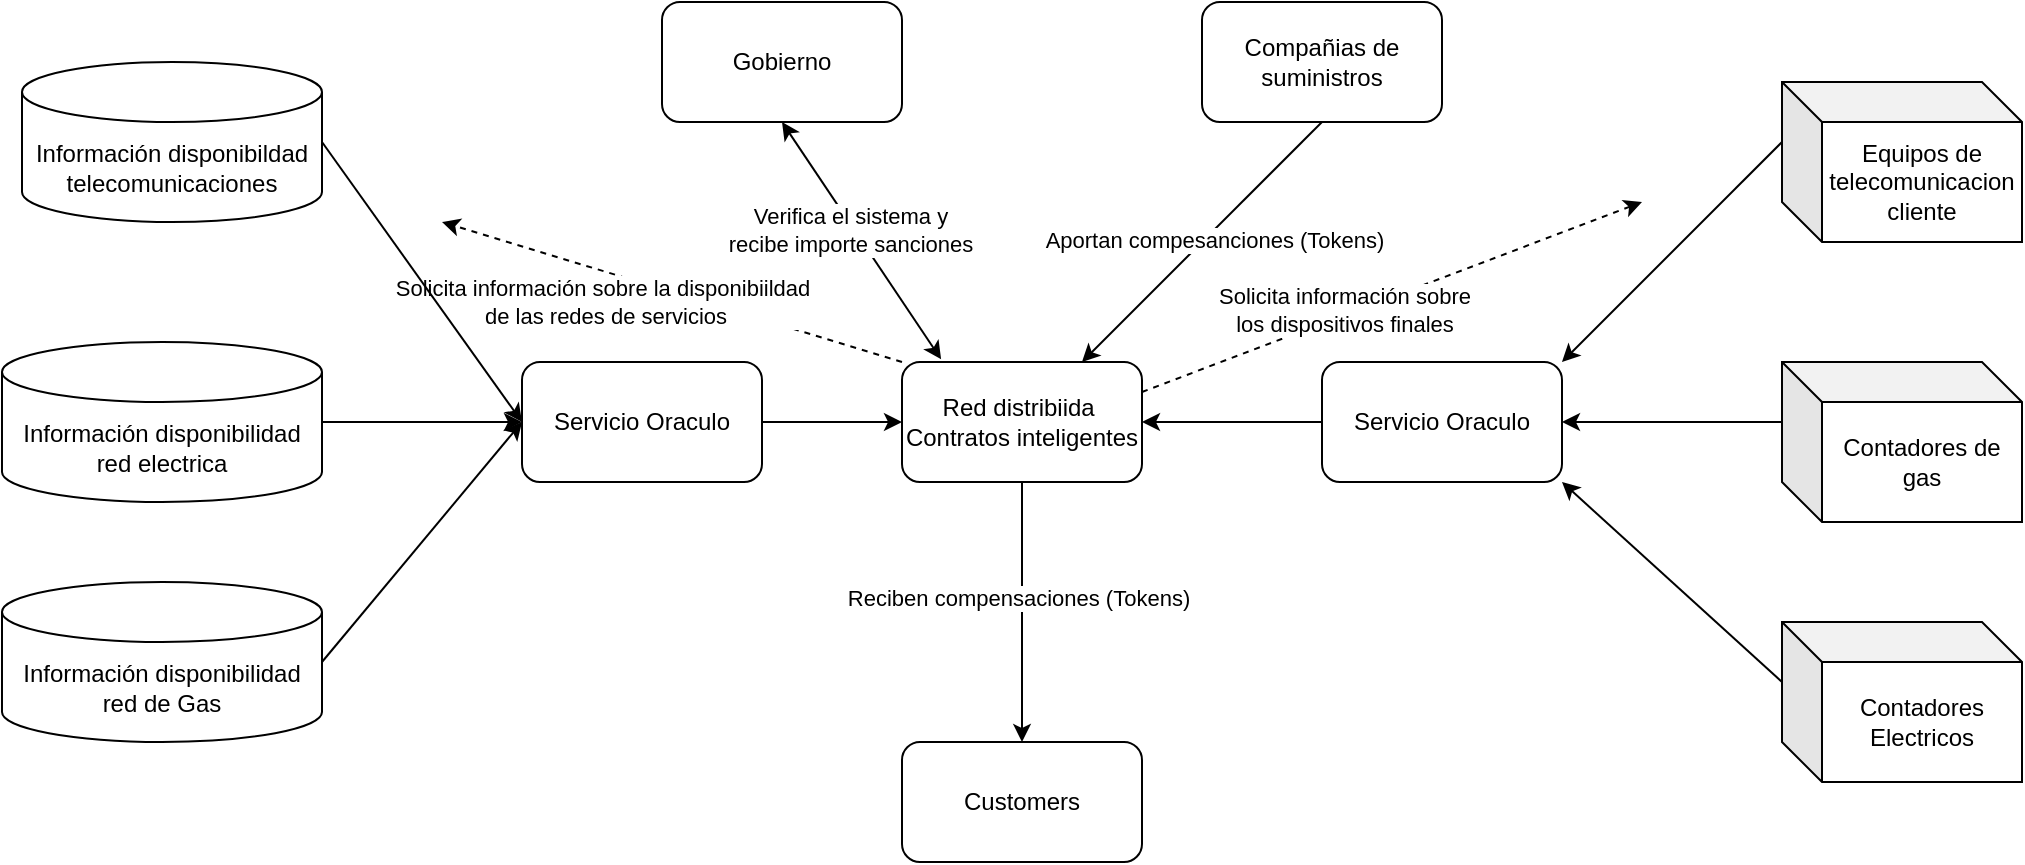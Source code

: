 <mxfile version="22.1.7" type="github">
  <diagram name="Página-1" id="RHjE5RGPsofoxa6nacqF">
    <mxGraphModel dx="2514" dy="846" grid="1" gridSize="10" guides="1" tooltips="1" connect="1" arrows="1" fold="1" page="1" pageScale="1" pageWidth="827" pageHeight="1169" math="0" shadow="0">
      <root>
        <mxCell id="0" />
        <mxCell id="1" parent="0" />
        <mxCell id="rI9gyJZIdGUJSo5D507Y-26" style="edgeStyle=orthogonalEdgeStyle;rounded=0;orthogonalLoop=1;jettySize=auto;html=1;exitX=0.5;exitY=1;exitDx=0;exitDy=0;entryX=0.5;entryY=0;entryDx=0;entryDy=0;" edge="1" parent="1" source="rI9gyJZIdGUJSo5D507Y-1" target="rI9gyJZIdGUJSo5D507Y-3">
          <mxGeometry relative="1" as="geometry" />
        </mxCell>
        <mxCell id="rI9gyJZIdGUJSo5D507Y-31" value="Reciben compensaciones (Tokens)" style="edgeLabel;html=1;align=center;verticalAlign=middle;resizable=0;points=[];" vertex="1" connectable="0" parent="rI9gyJZIdGUJSo5D507Y-26">
          <mxGeometry x="-0.115" y="-2" relative="1" as="geometry">
            <mxPoint as="offset" />
          </mxGeometry>
        </mxCell>
        <mxCell id="rI9gyJZIdGUJSo5D507Y-27" style="rounded=0;orthogonalLoop=1;jettySize=auto;html=1;exitX=0;exitY=0;exitDx=0;exitDy=0;dashed=1;" edge="1" parent="1" source="rI9gyJZIdGUJSo5D507Y-1">
          <mxGeometry relative="1" as="geometry">
            <mxPoint x="120" y="270" as="targetPoint" />
          </mxGeometry>
        </mxCell>
        <mxCell id="rI9gyJZIdGUJSo5D507Y-32" value="Solicita información sobre la disponibiildad&lt;br&gt;&amp;nbsp;de las redes de servicios" style="edgeLabel;html=1;align=center;verticalAlign=middle;resizable=0;points=[];" vertex="1" connectable="0" parent="rI9gyJZIdGUJSo5D507Y-27">
          <mxGeometry x="0.155" y="-2" relative="1" as="geometry">
            <mxPoint x="-18" y="12" as="offset" />
          </mxGeometry>
        </mxCell>
        <mxCell id="rI9gyJZIdGUJSo5D507Y-1" value="Red distribiida&amp;nbsp;&lt;br&gt;Contratos inteligentes" style="rounded=1;whiteSpace=wrap;html=1;" vertex="1" parent="1">
          <mxGeometry x="350" y="340" width="120" height="60" as="geometry" />
        </mxCell>
        <mxCell id="rI9gyJZIdGUJSo5D507Y-19" style="edgeStyle=orthogonalEdgeStyle;rounded=0;orthogonalLoop=1;jettySize=auto;html=1;exitX=1;exitY=0.5;exitDx=0;exitDy=0;entryX=0;entryY=0.5;entryDx=0;entryDy=0;" edge="1" parent="1" source="rI9gyJZIdGUJSo5D507Y-2" target="rI9gyJZIdGUJSo5D507Y-1">
          <mxGeometry relative="1" as="geometry" />
        </mxCell>
        <mxCell id="rI9gyJZIdGUJSo5D507Y-2" value="Servicio Oraculo" style="rounded=1;whiteSpace=wrap;html=1;" vertex="1" parent="1">
          <mxGeometry x="160" y="340" width="120" height="60" as="geometry" />
        </mxCell>
        <mxCell id="rI9gyJZIdGUJSo5D507Y-3" value="Customers" style="rounded=1;whiteSpace=wrap;html=1;" vertex="1" parent="1">
          <mxGeometry x="350" y="530" width="120" height="60" as="geometry" />
        </mxCell>
        <mxCell id="rI9gyJZIdGUJSo5D507Y-17" style="edgeStyle=orthogonalEdgeStyle;rounded=0;orthogonalLoop=1;jettySize=auto;html=1;exitX=1;exitY=0.5;exitDx=0;exitDy=0;exitPerimeter=0;entryX=0;entryY=0.5;entryDx=0;entryDy=0;" edge="1" parent="1" source="rI9gyJZIdGUJSo5D507Y-4" target="rI9gyJZIdGUJSo5D507Y-2">
          <mxGeometry relative="1" as="geometry" />
        </mxCell>
        <mxCell id="rI9gyJZIdGUJSo5D507Y-4" value="Información disponibilidad red electrica" style="shape=cylinder3;whiteSpace=wrap;html=1;boundedLbl=1;backgroundOutline=1;size=15;" vertex="1" parent="1">
          <mxGeometry x="-100" y="330" width="160" height="80" as="geometry" />
        </mxCell>
        <mxCell id="rI9gyJZIdGUJSo5D507Y-18" style="rounded=0;orthogonalLoop=1;jettySize=auto;html=1;exitX=1;exitY=0.5;exitDx=0;exitDy=0;exitPerimeter=0;" edge="1" parent="1" source="rI9gyJZIdGUJSo5D507Y-5">
          <mxGeometry relative="1" as="geometry">
            <mxPoint x="160" y="370" as="targetPoint" />
          </mxGeometry>
        </mxCell>
        <mxCell id="rI9gyJZIdGUJSo5D507Y-5" value="Información disponibilidad red de Gas" style="shape=cylinder3;whiteSpace=wrap;html=1;boundedLbl=1;backgroundOutline=1;size=15;" vertex="1" parent="1">
          <mxGeometry x="-100" y="450" width="160" height="80" as="geometry" />
        </mxCell>
        <mxCell id="rI9gyJZIdGUJSo5D507Y-16" style="rounded=0;orthogonalLoop=1;jettySize=auto;html=1;exitX=1;exitY=0.5;exitDx=0;exitDy=0;exitPerimeter=0;entryX=0;entryY=0.5;entryDx=0;entryDy=0;" edge="1" parent="1" source="rI9gyJZIdGUJSo5D507Y-6" target="rI9gyJZIdGUJSo5D507Y-2">
          <mxGeometry relative="1" as="geometry" />
        </mxCell>
        <mxCell id="rI9gyJZIdGUJSo5D507Y-6" value="Información disponibildad telecomunicaciones" style="shape=cylinder3;whiteSpace=wrap;html=1;boundedLbl=1;backgroundOutline=1;size=15;" vertex="1" parent="1">
          <mxGeometry x="-90" y="190" width="150" height="80" as="geometry" />
        </mxCell>
        <mxCell id="rI9gyJZIdGUJSo5D507Y-21" style="rounded=0;orthogonalLoop=1;jettySize=auto;html=1;exitX=0.5;exitY=1;exitDx=0;exitDy=0;entryX=0.163;entryY=-0.022;entryDx=0;entryDy=0;entryPerimeter=0;startArrow=classic;startFill=1;" edge="1" parent="1" source="rI9gyJZIdGUJSo5D507Y-7" target="rI9gyJZIdGUJSo5D507Y-1">
          <mxGeometry relative="1" as="geometry">
            <mxPoint x="400.118" y="330" as="targetPoint" />
          </mxGeometry>
        </mxCell>
        <mxCell id="rI9gyJZIdGUJSo5D507Y-29" value="Verifica el sistema y&lt;br&gt;&amp;nbsp;recibe importe sanciones&amp;nbsp;" style="edgeLabel;html=1;align=center;verticalAlign=middle;resizable=0;points=[];" vertex="1" connectable="0" parent="rI9gyJZIdGUJSo5D507Y-21">
          <mxGeometry x="-0.11" y="-2" relative="1" as="geometry">
            <mxPoint as="offset" />
          </mxGeometry>
        </mxCell>
        <mxCell id="rI9gyJZIdGUJSo5D507Y-7" value="Gobierno" style="rounded=1;whiteSpace=wrap;html=1;" vertex="1" parent="1">
          <mxGeometry x="230" y="160" width="120" height="60" as="geometry" />
        </mxCell>
        <mxCell id="rI9gyJZIdGUJSo5D507Y-22" style="rounded=0;orthogonalLoop=1;jettySize=auto;html=1;exitX=0.5;exitY=1;exitDx=0;exitDy=0;entryX=0.75;entryY=0;entryDx=0;entryDy=0;" edge="1" parent="1" source="rI9gyJZIdGUJSo5D507Y-8" target="rI9gyJZIdGUJSo5D507Y-1">
          <mxGeometry relative="1" as="geometry" />
        </mxCell>
        <mxCell id="rI9gyJZIdGUJSo5D507Y-30" value="Aportan compesanciones (Tokens)" style="edgeLabel;html=1;align=center;verticalAlign=middle;resizable=0;points=[];" vertex="1" connectable="0" parent="rI9gyJZIdGUJSo5D507Y-22">
          <mxGeometry x="-0.061" y="3" relative="1" as="geometry">
            <mxPoint as="offset" />
          </mxGeometry>
        </mxCell>
        <mxCell id="rI9gyJZIdGUJSo5D507Y-8" value="Compañias de suministros" style="rounded=1;whiteSpace=wrap;html=1;" vertex="1" parent="1">
          <mxGeometry x="500" y="160" width="120" height="60" as="geometry" />
        </mxCell>
        <mxCell id="rI9gyJZIdGUJSo5D507Y-20" style="edgeStyle=orthogonalEdgeStyle;rounded=0;orthogonalLoop=1;jettySize=auto;html=1;exitX=0;exitY=0.5;exitDx=0;exitDy=0;entryX=1;entryY=0.5;entryDx=0;entryDy=0;" edge="1" parent="1" source="rI9gyJZIdGUJSo5D507Y-9" target="rI9gyJZIdGUJSo5D507Y-1">
          <mxGeometry relative="1" as="geometry" />
        </mxCell>
        <mxCell id="rI9gyJZIdGUJSo5D507Y-9" value="Servicio Oraculo" style="rounded=1;whiteSpace=wrap;html=1;" vertex="1" parent="1">
          <mxGeometry x="560" y="340" width="120" height="60" as="geometry" />
        </mxCell>
        <mxCell id="rI9gyJZIdGUJSo5D507Y-23" style="rounded=0;orthogonalLoop=1;jettySize=auto;html=1;exitX=0;exitY=0;exitDx=0;exitDy=30;exitPerimeter=0;entryX=1;entryY=0;entryDx=0;entryDy=0;" edge="1" parent="1" source="rI9gyJZIdGUJSo5D507Y-10" target="rI9gyJZIdGUJSo5D507Y-9">
          <mxGeometry relative="1" as="geometry" />
        </mxCell>
        <mxCell id="rI9gyJZIdGUJSo5D507Y-10" value="Equipos de telecomunicacion cliente" style="shape=cube;whiteSpace=wrap;html=1;boundedLbl=1;backgroundOutline=1;darkOpacity=0.05;darkOpacity2=0.1;" vertex="1" parent="1">
          <mxGeometry x="790" y="200" width="120" height="80" as="geometry" />
        </mxCell>
        <mxCell id="rI9gyJZIdGUJSo5D507Y-24" style="rounded=0;orthogonalLoop=1;jettySize=auto;html=1;exitX=0;exitY=0;exitDx=0;exitDy=30;exitPerimeter=0;entryX=1;entryY=1;entryDx=0;entryDy=0;endArrow=classic;endFill=1;" edge="1" parent="1" source="rI9gyJZIdGUJSo5D507Y-11" target="rI9gyJZIdGUJSo5D507Y-9">
          <mxGeometry relative="1" as="geometry" />
        </mxCell>
        <mxCell id="rI9gyJZIdGUJSo5D507Y-11" value="Contadores Electricos" style="shape=cube;whiteSpace=wrap;html=1;boundedLbl=1;backgroundOutline=1;darkOpacity=0.05;darkOpacity2=0.1;" vertex="1" parent="1">
          <mxGeometry x="790" y="470" width="120" height="80" as="geometry" />
        </mxCell>
        <mxCell id="rI9gyJZIdGUJSo5D507Y-25" style="edgeStyle=orthogonalEdgeStyle;rounded=0;orthogonalLoop=1;jettySize=auto;html=1;exitX=0;exitY=0;exitDx=0;exitDy=30;exitPerimeter=0;" edge="1" parent="1" source="rI9gyJZIdGUJSo5D507Y-12" target="rI9gyJZIdGUJSo5D507Y-9">
          <mxGeometry relative="1" as="geometry" />
        </mxCell>
        <mxCell id="rI9gyJZIdGUJSo5D507Y-12" value="Contadores de gas" style="shape=cube;whiteSpace=wrap;html=1;boundedLbl=1;backgroundOutline=1;darkOpacity=0.05;darkOpacity2=0.1;" vertex="1" parent="1">
          <mxGeometry x="790" y="340" width="120" height="80" as="geometry" />
        </mxCell>
        <mxCell id="rI9gyJZIdGUJSo5D507Y-28" style="rounded=0;orthogonalLoop=1;jettySize=auto;html=1;exitX=1;exitY=0.25;exitDx=0;exitDy=0;dashed=1;" edge="1" parent="1" source="rI9gyJZIdGUJSo5D507Y-1">
          <mxGeometry relative="1" as="geometry">
            <mxPoint x="720" y="260" as="targetPoint" />
            <mxPoint x="360" y="350" as="sourcePoint" />
          </mxGeometry>
        </mxCell>
        <mxCell id="rI9gyJZIdGUJSo5D507Y-33" value="Solicita información sobre &lt;br&gt;los dispositivos finales" style="edgeLabel;html=1;align=center;verticalAlign=middle;resizable=0;points=[];" vertex="1" connectable="0" parent="rI9gyJZIdGUJSo5D507Y-28">
          <mxGeometry x="-0.195" y="3" relative="1" as="geometry">
            <mxPoint x="1" as="offset" />
          </mxGeometry>
        </mxCell>
      </root>
    </mxGraphModel>
  </diagram>
</mxfile>
